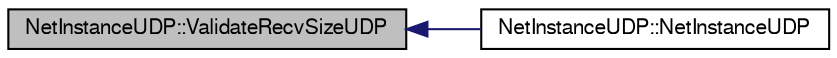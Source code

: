 digraph G
{
  edge [fontname="FreeSans",fontsize="10",labelfontname="FreeSans",labelfontsize="10"];
  node [fontname="FreeSans",fontsize="10",shape=record];
  rankdir=LR;
  Node1 [label="NetInstanceUDP::ValidateRecvSizeUDP",height=0.2,width=0.4,color="black", fillcolor="grey75", style="filled" fontcolor="black"];
  Node1 -> Node2 [dir=back,color="midnightblue",fontsize="10",style="solid",fontname="FreeSans"];
  Node2 [label="NetInstanceUDP::NetInstanceUDP",height=0.2,width=0.4,color="black", fillcolor="white", style="filled",URL="$class_net_instance_u_d_p.html#a20e4f5ecf8d3203c9c770a88e84594ec"];
}
